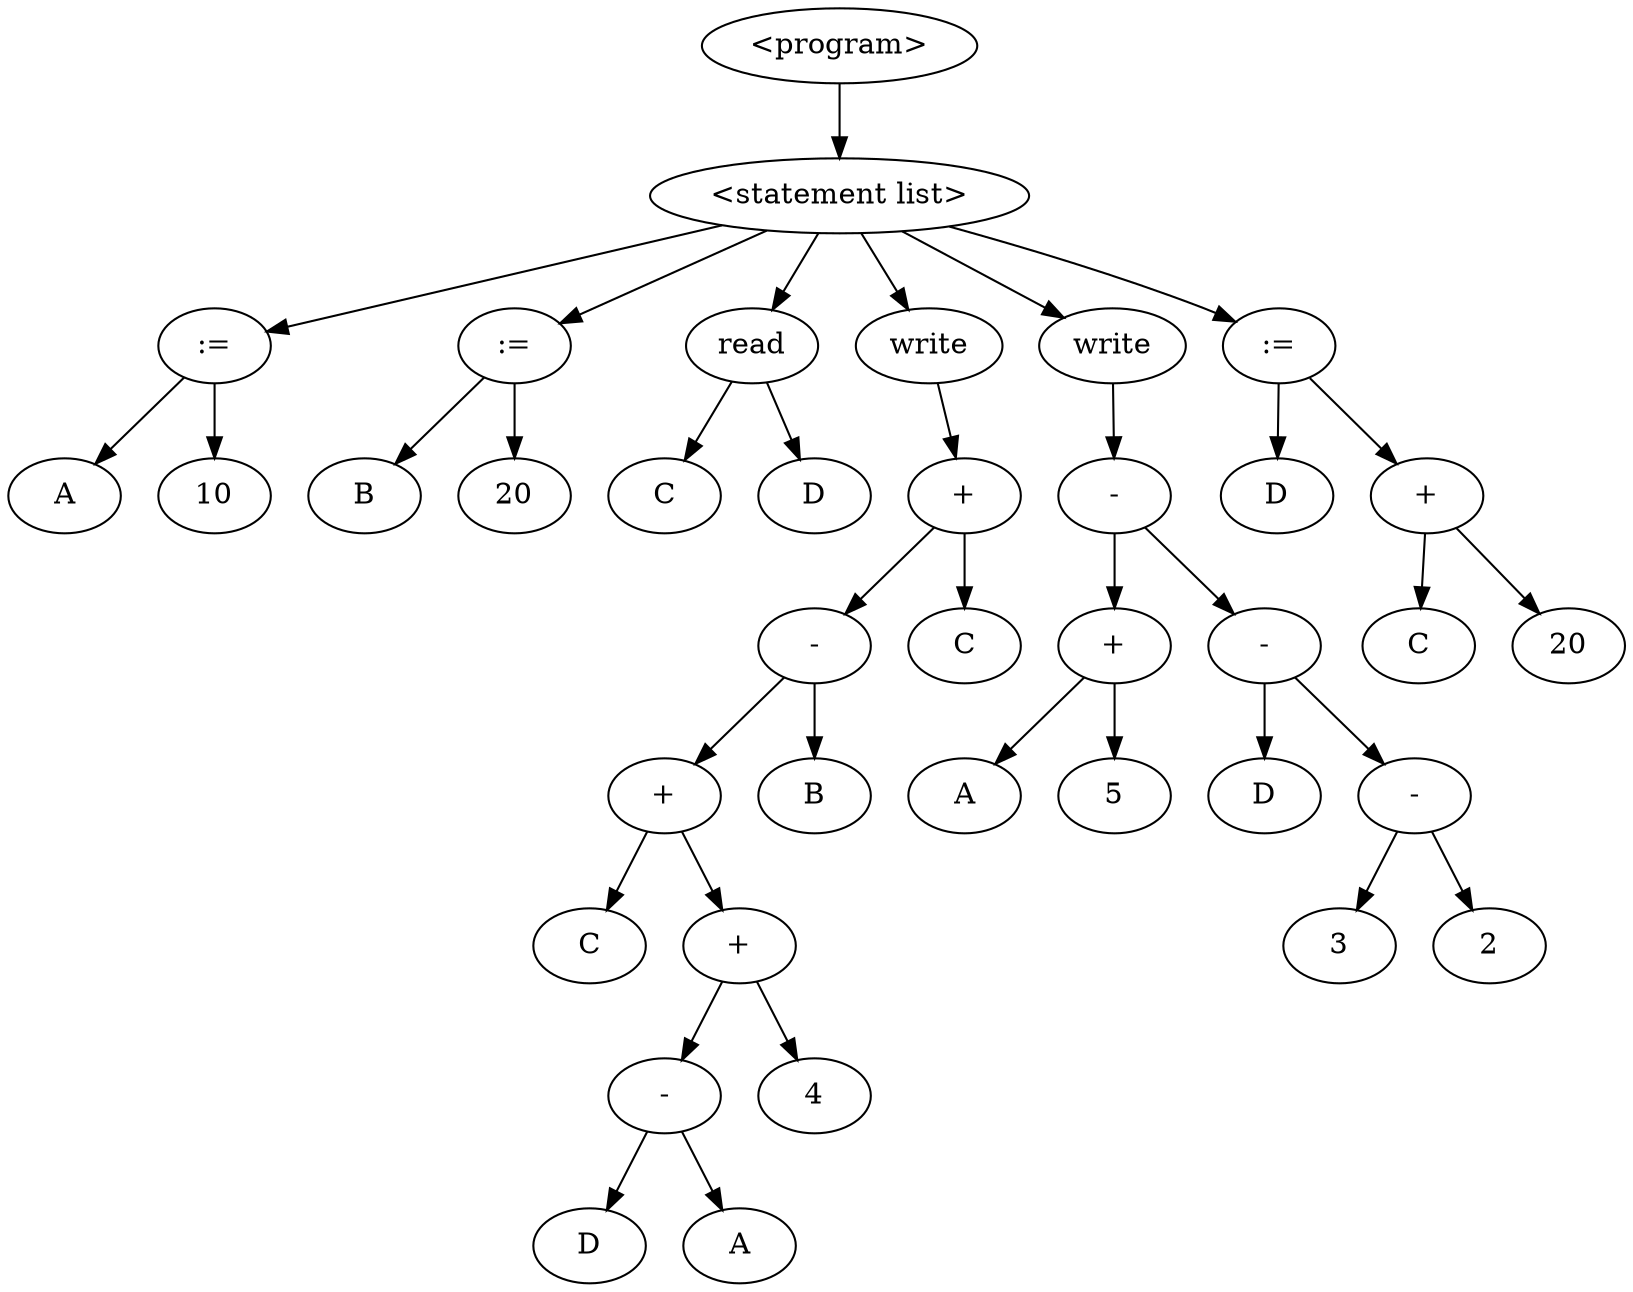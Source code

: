 digraph AST {
node0 [label="<program>"];
node1 [label="<statement list>"];
node2 [label=":="];
node3 [label="A"];
node2 -> node3;
node4 [label="10"];
node2 -> node4;
node1 -> node2;
node5 [label=":="];
node6 [label="B"];
node5 -> node6;
node7 [label="20"];
node5 -> node7;
node1 -> node5;
node8 [label="read"];
node9 [label="C"];
node8 -> node9;
node10 [label="D"];
node8 -> node10;
node1 -> node8;
node11 [label="write"];
node12 [label="+"];
node13 [label="-"];
node14 [label="+"];
node15 [label="C"];
node14 -> node15;
node16 [label="+"];
node17 [label="-"];
node18 [label="D"];
node17 -> node18;
node19 [label="A"];
node17 -> node19;
node16 -> node17;
node20 [label="4"];
node16 -> node20;
node14 -> node16;
node13 -> node14;
node21 [label="B"];
node13 -> node21;
node12 -> node13;
node22 [label="C"];
node12 -> node22;
node11 -> node12;
node1 -> node11;
node23 [label="write"];
node24 [label="-"];
node25 [label="+"];
node26 [label="A"];
node25 -> node26;
node27 [label="5"];
node25 -> node27;
node24 -> node25;
node28 [label="-"];
node29 [label="D"];
node28 -> node29;
node30 [label="-"];
node31 [label="3"];
node30 -> node31;
node32 [label="2"];
node30 -> node32;
node28 -> node30;
node24 -> node28;
node23 -> node24;
node1 -> node23;
node33 [label=":="];
node34 [label="D"];
node33 -> node34;
node35 [label="+"];
node36 [label="C"];
node35 -> node36;
node37 [label="20"];
node35 -> node37;
node33 -> node35;
node1 -> node33;
node0 -> node1;
}